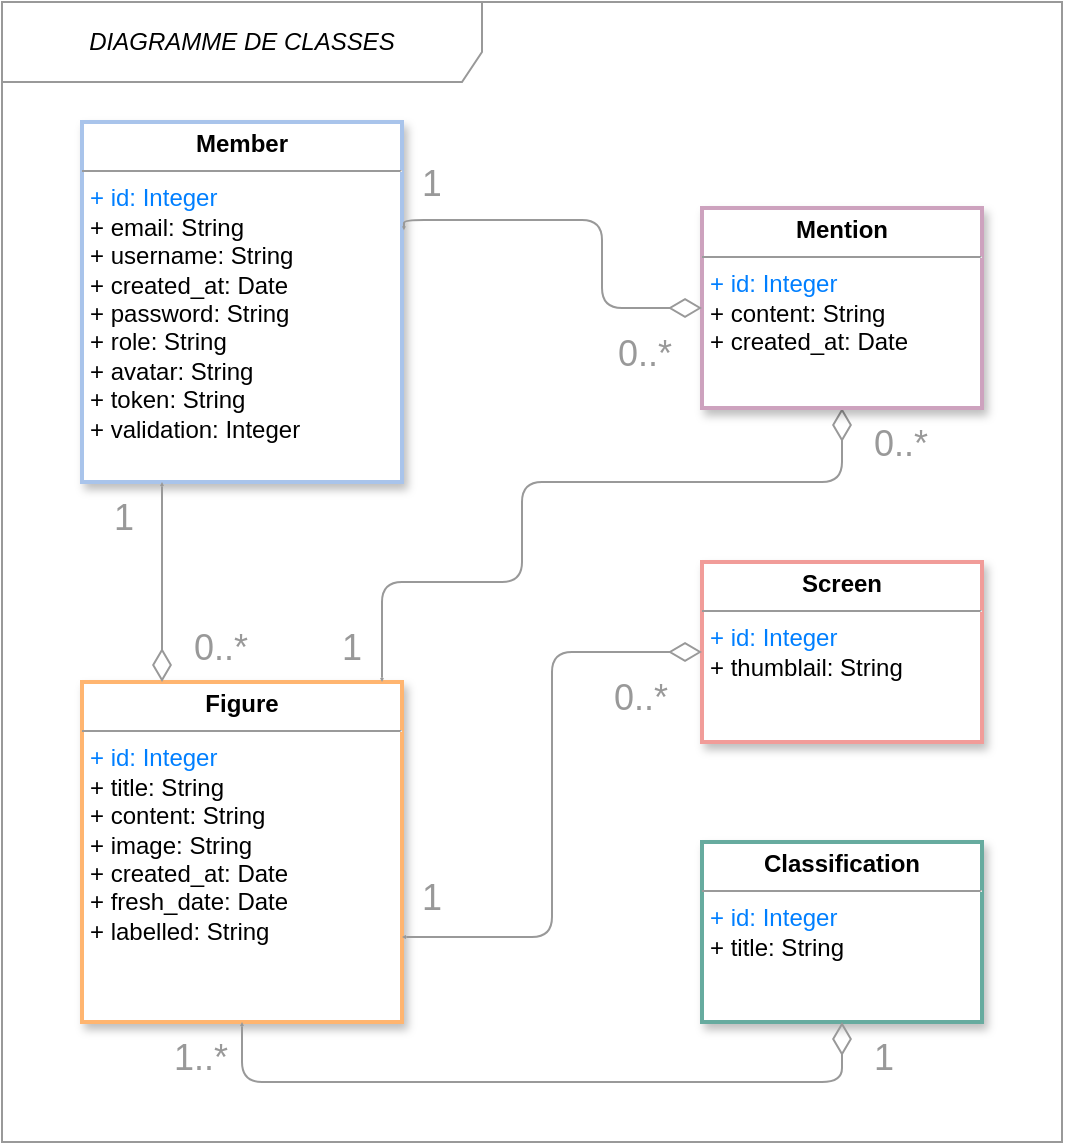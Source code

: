 <mxfile version="14.4.3" type="device"><diagram id="zo3Z8OIjbRjMRSa6nkiR" name="Page-1"><mxGraphModel dx="1090" dy="597" grid="1" gridSize="10" guides="1" tooltips="1" connect="1" arrows="1" fold="1" page="1" pageScale="1" pageWidth="827" pageHeight="1169" math="0" shadow="0"><root><mxCell id="0"/><mxCell id="1" parent="0"/><mxCell id="fkjt4uzKcZgQRxpVQ1lF-1" value="&lt;span style=&quot;font-size: 12px;&quot;&gt;DIAGRAMME DE CLASSES&lt;/span&gt;" style="shape=umlFrame;whiteSpace=wrap;html=1;width=240;height=40;fillColor=#FFFFFF;swimlaneFillColor=#ffffff;strokeColor=#999999;fontSize=12;fontStyle=2" parent="1" vertex="1"><mxGeometry x="190" y="60" width="530" height="570" as="geometry"/></mxCell><mxCell id="fkjt4uzKcZgQRxpVQ1lF-2" value="&lt;p style=&quot;margin: 0px ; margin-top: 4px ; text-align: center&quot;&gt;&lt;b&gt;Figure&lt;/b&gt;&lt;/p&gt;&lt;hr size=&quot;1&quot;&gt;&lt;p style=&quot;margin: 0px ; margin-left: 4px&quot;&gt;&lt;font color=&quot;#007fff&quot;&gt;+ id: Integer&lt;/font&gt;&lt;br&gt;&lt;/p&gt;&lt;p style=&quot;margin: 0px ; margin-left: 4px&quot;&gt;&lt;span&gt;+ title: String&lt;/span&gt;&lt;/p&gt;&lt;p style=&quot;margin: 0px ; margin-left: 4px&quot;&gt;&lt;span&gt;+ content: String&lt;/span&gt;&lt;/p&gt;&lt;p style=&quot;margin: 0px ; margin-left: 4px&quot;&gt;+ image: String&lt;/p&gt;&lt;p style=&quot;margin: 0px ; margin-left: 4px&quot;&gt;+ created_at: Date&lt;/p&gt;&lt;p style=&quot;margin: 0px ; margin-left: 4px&quot;&gt;+ fresh_date: Date&lt;/p&gt;&lt;p style=&quot;margin: 0px ; margin-left: 4px&quot;&gt;+ labelled: String&amp;nbsp;&lt;/p&gt;&lt;p style=&quot;margin: 0px ; margin-left: 4px&quot;&gt;&lt;br&gt;&lt;/p&gt;&lt;p style=&quot;margin: 0px ; margin-left: 4px&quot;&gt;&lt;span&gt;&amp;nbsp;&lt;/span&gt;&lt;/p&gt;&lt;p style=&quot;margin: 0px ; margin-left: 4px&quot;&gt;&lt;font color=&quot;#007FFF&quot;&gt;&lt;br&gt;&lt;/font&gt;&lt;/p&gt;" style="verticalAlign=top;align=left;overflow=fill;fontSize=12;fontFamily=Helvetica;html=1;fillColor=#FFFFFF;strokeWidth=2;shadow=1;strokeColor=#FFB570;" parent="1" vertex="1"><mxGeometry x="230" y="400" width="160" height="170" as="geometry"/></mxCell><mxCell id="fkjt4uzKcZgQRxpVQ1lF-3" value="&lt;p style=&quot;margin: 0px ; margin-top: 4px ; text-align: center&quot;&gt;&lt;b&gt;Member&lt;/b&gt;&lt;/p&gt;&lt;hr size=&quot;1&quot;&gt;&lt;p style=&quot;margin: 0px ; margin-left: 4px&quot;&gt;&lt;font color=&quot;#007fff&quot;&gt;+ id: Integer&lt;/font&gt;&lt;br&gt;&lt;/p&gt;&lt;p style=&quot;margin: 0px ; margin-left: 4px&quot;&gt;&lt;span&gt;+ email: String&lt;/span&gt;&lt;/p&gt;&lt;p style=&quot;margin: 0px 0px 0px 4px&quot;&gt;+ username: String&lt;br&gt;&lt;/p&gt;&lt;p style=&quot;margin: 0px 0px 0px 4px&quot;&gt;+ created_at: Date&lt;/p&gt;&lt;p style=&quot;margin: 0px 0px 0px 4px&quot;&gt;+ password: String&lt;/p&gt;&lt;p style=&quot;margin: 0px 0px 0px 4px&quot;&gt;+ role: String&lt;/p&gt;&lt;p style=&quot;margin: 0px 0px 0px 4px&quot;&gt;+ avatar: String&lt;/p&gt;&lt;p style=&quot;margin: 0px 0px 0px 4px&quot;&gt;+ token: String&lt;/p&gt;&lt;p style=&quot;margin: 0px 0px 0px 4px&quot;&gt;+ validation: Integer&lt;/p&gt;&lt;p style=&quot;margin: 0px 0px 0px 4px&quot;&gt;&lt;br&gt;&lt;/p&gt;&amp;nbsp;" style="verticalAlign=top;align=left;overflow=fill;fontSize=12;fontFamily=Helvetica;html=1;gradientDirection=north;strokeWidth=2;rounded=0;shadow=1;strokeColor=#A9C4EB;" parent="1" vertex="1"><mxGeometry x="230" y="120" width="160" height="180" as="geometry"/></mxCell><mxCell id="fkjt4uzKcZgQRxpVQ1lF-4" value="1" style="text;strokeColor=none;fillColor=none;align=left;verticalAlign=top;spacingLeft=4;spacingRight=4;overflow=hidden;rotatable=0;points=[[0,0.5],[1,0.5]];portConstraint=eastwest;fontSize=18;fontColor=#999999;" parent="1" vertex="1"><mxGeometry x="394" y="490" width="40" height="30" as="geometry"/></mxCell><mxCell id="fkjt4uzKcZgQRxpVQ1lF-6" value="0..*" style="text;strokeColor=none;fillColor=none;align=left;verticalAlign=top;spacingLeft=4;spacingRight=4;overflow=hidden;rotatable=0;points=[[0,0.5],[1,0.5]];portConstraint=eastwest;fontSize=18;fontColor=#999999;" parent="1" vertex="1"><mxGeometry x="280" y="365" width="40" height="30" as="geometry"/></mxCell><mxCell id="fkjt4uzKcZgQRxpVQ1lF-7" value="" style="endArrow=open;html=1;endSize=0;startArrow=diamondThin;startSize=14;startFill=0;edgeStyle=orthogonalEdgeStyle;align=left;verticalAlign=bottom;exitX=0.5;exitY=1;exitDx=0;exitDy=0;strokeColor=#999999;" parent="1" source="fkjt4uzKcZgQRxpVQ1lF-9" edge="1"><mxGeometry x="-1" y="3" relative="1" as="geometry"><mxPoint x="440" y="442" as="sourcePoint"/><mxPoint x="380" y="400" as="targetPoint"/><Array as="points"><mxPoint x="610" y="300"/><mxPoint x="450" y="300"/><mxPoint x="450" y="350"/><mxPoint x="380" y="350"/></Array></mxGeometry></mxCell><mxCell id="fkjt4uzKcZgQRxpVQ1lF-8" value="" style="endArrow=open;html=1;endSize=0;startArrow=diamondThin;startSize=14;startFill=0;edgeStyle=orthogonalEdgeStyle;align=left;verticalAlign=bottom;entryX=0.25;entryY=1;entryDx=0;entryDy=0;exitX=0.25;exitY=0;exitDx=0;exitDy=0;strokeColor=#999999;" parent="1" source="fkjt4uzKcZgQRxpVQ1lF-2" target="fkjt4uzKcZgQRxpVQ1lF-3" edge="1"><mxGeometry x="-1" y="3" relative="1" as="geometry"><mxPoint x="222" y="248" as="sourcePoint"/><mxPoint x="248.9" y="199" as="targetPoint"/><Array as="points"><mxPoint x="270" y="330"/><mxPoint x="270" y="330"/></Array></mxGeometry></mxCell><mxCell id="fkjt4uzKcZgQRxpVQ1lF-9" value="&lt;p style=&quot;margin: 0px ; margin-top: 4px ; text-align: center&quot;&gt;&lt;b&gt;Mention&lt;/b&gt;&lt;/p&gt;&lt;hr size=&quot;1&quot;&gt;&lt;p style=&quot;margin: 0px ; margin-left: 4px&quot;&gt;&lt;font color=&quot;#007fff&quot;&gt;+ id: Integer&lt;/font&gt;&lt;br&gt;&lt;/p&gt;&lt;p style=&quot;margin: 0px ; margin-left: 4px&quot;&gt;&lt;span&gt;+ content: String&lt;/span&gt;&lt;/p&gt;&lt;p style=&quot;margin: 0px ; margin-left: 4px&quot;&gt;+ created_at: Date&lt;/p&gt;&lt;p style=&quot;margin: 0px ; margin-left: 4px&quot;&gt;&lt;br&gt;&lt;/p&gt;&lt;p style=&quot;margin: 0px ; margin-left: 4px&quot;&gt;&lt;span&gt;&amp;nbsp;&lt;/span&gt;&lt;/p&gt;&lt;p style=&quot;margin: 0px ; margin-left: 4px&quot;&gt;&lt;font color=&quot;#007FFF&quot;&gt;&lt;br&gt;&lt;/font&gt;&lt;/p&gt;" style="verticalAlign=top;align=left;overflow=fill;fontSize=12;fontFamily=Helvetica;html=1;fillColor=#FFFFFF;strokeWidth=2;shadow=1;strokeColor=#CDA2BE;" parent="1" vertex="1"><mxGeometry x="540" y="163" width="140" height="100" as="geometry"/></mxCell><mxCell id="fkjt4uzKcZgQRxpVQ1lF-10" value="0..*" style="text;strokeColor=none;fillColor=none;align=left;verticalAlign=top;spacingLeft=4;spacingRight=4;overflow=hidden;rotatable=0;points=[[0,0.5],[1,0.5]];portConstraint=eastwest;fontSize=18;fontColor=#999999;" parent="1" vertex="1"><mxGeometry x="490" y="390" width="40" height="30" as="geometry"/></mxCell><mxCell id="fkjt4uzKcZgQRxpVQ1lF-11" value="&lt;p style=&quot;margin: 0px ; margin-top: 4px ; text-align: center&quot;&gt;&lt;b&gt;Classification&lt;/b&gt;&lt;/p&gt;&lt;hr size=&quot;1&quot;&gt;&lt;p style=&quot;margin: 0px ; margin-left: 4px&quot;&gt;&lt;font color=&quot;#007fff&quot;&gt;+ id: Integer&lt;/font&gt;&lt;br&gt;&lt;/p&gt;&lt;p style=&quot;margin: 0px ; margin-left: 4px&quot;&gt;&lt;span&gt;+ title: String&lt;/span&gt;&lt;/p&gt;&lt;p style=&quot;margin: 0px ; margin-left: 4px&quot;&gt;&lt;br&gt;&lt;/p&gt;&lt;p style=&quot;margin: 0px ; margin-left: 4px&quot;&gt;&lt;span&gt;&amp;nbsp;&lt;/span&gt;&lt;/p&gt;&lt;p style=&quot;margin: 0px ; margin-left: 4px&quot;&gt;&lt;font color=&quot;#007FFF&quot;&gt;&lt;br&gt;&lt;/font&gt;&lt;/p&gt;" style="verticalAlign=top;align=left;overflow=fill;fontSize=12;fontFamily=Helvetica;html=1;fillColor=#FFFFFF;strokeWidth=2;shadow=1;strokeColor=#67AB9F;" parent="1" vertex="1"><mxGeometry x="540" y="480" width="140" height="90" as="geometry"/></mxCell><mxCell id="fkjt4uzKcZgQRxpVQ1lF-12" value="" style="endArrow=open;html=1;endSize=0;startArrow=diamondThin;startSize=14;startFill=0;edgeStyle=orthogonalEdgeStyle;align=left;verticalAlign=bottom;exitX=0.5;exitY=1;exitDx=0;exitDy=0;entryX=0.5;entryY=1;entryDx=0;entryDy=0;strokeColor=#999999;" parent="1" source="fkjt4uzKcZgQRxpVQ1lF-11" target="fkjt4uzKcZgQRxpVQ1lF-2" edge="1"><mxGeometry x="-1" y="3" relative="1" as="geometry"><mxPoint x="252" y="420" as="sourcePoint"/><mxPoint x="90" y="420" as="targetPoint"/><Array as="points"><mxPoint x="610" y="600"/><mxPoint x="310" y="600"/></Array></mxGeometry></mxCell><mxCell id="fkjt4uzKcZgQRxpVQ1lF-13" value="1" style="text;strokeColor=none;fillColor=none;align=left;verticalAlign=top;spacingLeft=4;spacingRight=4;overflow=hidden;rotatable=0;points=[[0,0.5],[1,0.5]];portConstraint=eastwest;fontSize=18;dashed=1;fontColor=#999999;" parent="1" vertex="1"><mxGeometry x="240" y="300" width="40" height="30" as="geometry"/></mxCell><mxCell id="fkjt4uzKcZgQRxpVQ1lF-14" value="1..*" style="text;strokeColor=none;fillColor=none;align=left;verticalAlign=top;spacingLeft=4;spacingRight=4;overflow=hidden;rotatable=0;points=[[0,0.5],[1,0.5]];portConstraint=eastwest;fontSize=18;fontColor=#999999;" parent="1" vertex="1"><mxGeometry x="270" y="570" width="40" height="30" as="geometry"/></mxCell><mxCell id="fkjt4uzKcZgQRxpVQ1lF-15" value="&lt;p style=&quot;margin: 0px ; margin-top: 4px ; text-align: center&quot;&gt;&lt;b&gt;Screen&lt;/b&gt;&lt;/p&gt;&lt;hr size=&quot;1&quot;&gt;&lt;p style=&quot;margin: 0px ; margin-left: 4px&quot;&gt;&lt;font color=&quot;#007fff&quot;&gt;+ id: Integer&lt;/font&gt;&lt;br&gt;&lt;/p&gt;&lt;p style=&quot;margin: 0px ; margin-left: 4px&quot;&gt;&lt;span&gt;+ thumblail: String&lt;/span&gt;&lt;/p&gt;&lt;p style=&quot;margin: 0px ; margin-left: 4px&quot;&gt;&lt;br&gt;&lt;/p&gt;&lt;p style=&quot;margin: 0px ; margin-left: 4px&quot;&gt;&lt;span&gt;&amp;nbsp;&lt;/span&gt;&lt;/p&gt;&lt;p style=&quot;margin: 0px ; margin-left: 4px&quot;&gt;&lt;font color=&quot;#007FFF&quot;&gt;&lt;br&gt;&lt;/font&gt;&lt;/p&gt;" style="verticalAlign=top;align=left;overflow=fill;fontSize=12;fontFamily=Helvetica;html=1;fillColor=#FFFFFF;strokeWidth=2;shadow=1;strokeColor=#F19C99;" parent="1" vertex="1"><mxGeometry x="540" y="340" width="140" height="90" as="geometry"/></mxCell><mxCell id="fkjt4uzKcZgQRxpVQ1lF-16" value="" style="endArrow=open;html=1;endSize=0;startArrow=diamondThin;startSize=14;startFill=0;edgeStyle=orthogonalEdgeStyle;align=left;verticalAlign=bottom;exitX=0;exitY=0.5;exitDx=0;exitDy=0;entryX=1;entryY=0.75;entryDx=0;entryDy=0;strokeColor=#999999;" parent="1" source="fkjt4uzKcZgQRxpVQ1lF-15" target="fkjt4uzKcZgQRxpVQ1lF-2" edge="1"><mxGeometry x="-1" y="3" relative="1" as="geometry"><mxPoint x="495" y="150" as="sourcePoint"/><mxPoint x="333" y="185" as="targetPoint"/><Array as="points"/></mxGeometry></mxCell><mxCell id="fkjt4uzKcZgQRxpVQ1lF-17" value="1" style="text;strokeColor=none;fillColor=none;align=left;verticalAlign=top;spacingLeft=4;spacingRight=4;overflow=hidden;rotatable=0;points=[[0,0.5],[1,0.5]];portConstraint=eastwest;fontSize=18;fontColor=#999999;" parent="1" vertex="1"><mxGeometry x="354" y="365" width="40" height="30" as="geometry"/></mxCell><mxCell id="fkjt4uzKcZgQRxpVQ1lF-18" value="0..*" style="text;strokeColor=none;fillColor=none;align=left;verticalAlign=top;spacingLeft=4;spacingRight=4;overflow=hidden;rotatable=0;points=[[0,0.5],[1,0.5]];portConstraint=eastwest;fontSize=18;fontColor=#999999;" parent="1" vertex="1"><mxGeometry x="620" y="263" width="40" height="30" as="geometry"/></mxCell><mxCell id="fkjt4uzKcZgQRxpVQ1lF-19" value="" style="endArrow=open;html=1;endSize=0;startArrow=diamondThin;startSize=14;startFill=0;edgeStyle=orthogonalEdgeStyle;align=left;verticalAlign=bottom;entryX=1.006;entryY=0.301;entryDx=0;entryDy=0;exitX=0;exitY=0.5;exitDx=0;exitDy=0;entryPerimeter=0;strokeColor=#999999;" parent="1" source="fkjt4uzKcZgQRxpVQ1lF-9" target="fkjt4uzKcZgQRxpVQ1lF-3" edge="1"><mxGeometry x="-1" y="3" relative="1" as="geometry"><mxPoint x="370" y="263" as="sourcePoint"/><mxPoint x="280" y="148.07" as="targetPoint"/><Array as="points"><mxPoint x="490" y="213"/><mxPoint x="490" y="169"/></Array></mxGeometry></mxCell><mxCell id="fkjt4uzKcZgQRxpVQ1lF-20" value="1" style="text;strokeColor=none;fillColor=none;align=left;verticalAlign=top;spacingLeft=4;spacingRight=4;overflow=hidden;rotatable=0;points=[[0,0.5],[1,0.5]];portConstraint=eastwest;fontSize=18;fontColor=#999999;" parent="1" vertex="1"><mxGeometry x="394" y="133" width="20" height="30" as="geometry"/></mxCell><mxCell id="fkjt4uzKcZgQRxpVQ1lF-21" value="0..*" style="text;strokeColor=none;fillColor=none;align=left;verticalAlign=top;spacingLeft=4;spacingRight=4;overflow=hidden;rotatable=0;points=[[0,0.5],[1,0.5]];portConstraint=eastwest;fontSize=18;fontColor=#999999;" parent="1" vertex="1"><mxGeometry x="492" y="218" width="40" height="30" as="geometry"/></mxCell><mxCell id="fkjt4uzKcZgQRxpVQ1lF-24" value="1" style="text;strokeColor=none;fillColor=none;align=left;verticalAlign=top;spacingLeft=4;spacingRight=4;overflow=hidden;rotatable=0;points=[[0,0.5],[1,0.5]];portConstraint=eastwest;fontSize=18;fontColor=#999999;" parent="1" vertex="1"><mxGeometry x="620" y="570" width="40" height="30" as="geometry"/></mxCell></root></mxGraphModel></diagram></mxfile>
